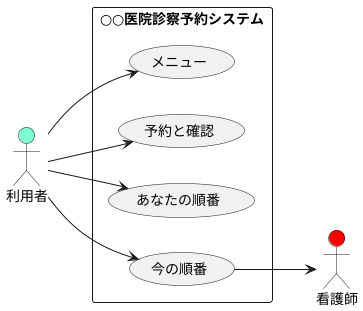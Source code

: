 @startuml 診察
left to right direction
actor 利用者#Aquamarine
actor 看護師#Red
rectangle ○○医院診察予約システム{
    usecase メニュー
    usecase 予約と確認
    usecase あなたの順番
    usecase 今の順番
}
利用者-->メニュー
利用者-->予約と確認
利用者-->あなたの順番
利用者-->今の順番
今の順番-->看護師
@enduml